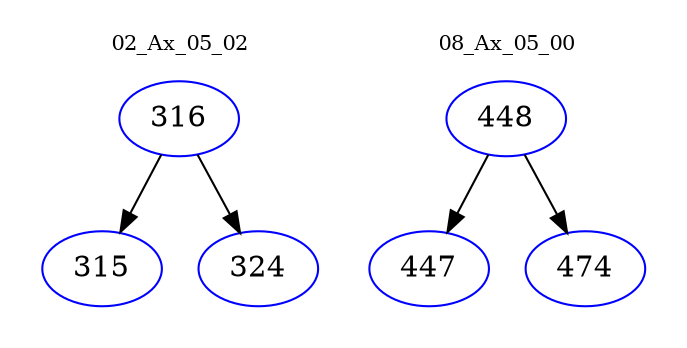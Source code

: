digraph{
subgraph cluster_0 {
color = white
label = "02_Ax_05_02";
fontsize=10;
T0_316 [label="316", color="blue"]
T0_316 -> T0_315 [color="black"]
T0_315 [label="315", color="blue"]
T0_316 -> T0_324 [color="black"]
T0_324 [label="324", color="blue"]
}
subgraph cluster_1 {
color = white
label = "08_Ax_05_00";
fontsize=10;
T1_448 [label="448", color="blue"]
T1_448 -> T1_447 [color="black"]
T1_447 [label="447", color="blue"]
T1_448 -> T1_474 [color="black"]
T1_474 [label="474", color="blue"]
}
}
